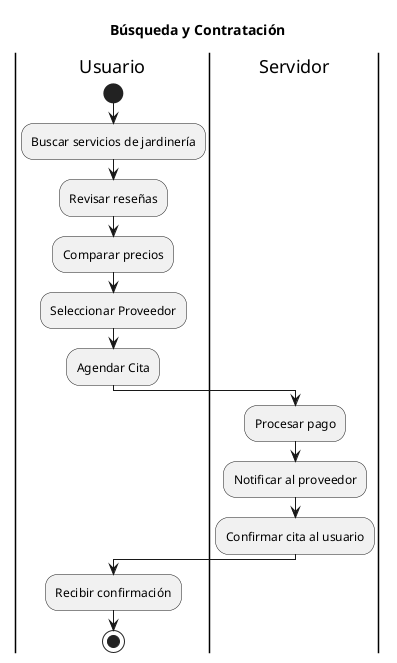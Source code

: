 @startuml

title "Búsqueda y Contratación"

|Usuario|
start
:Buscar servicios de jardinería;
:Revisar reseñas;
:Comparar precios;
:Seleccionar Proveedor;
:Agendar Cita;
|Servidor|
:Procesar pago;
:Notificar al proveedor;
:Confirmar cita al usuario;
|Usuario|
:Recibir confirmación;
stop


@enduml
